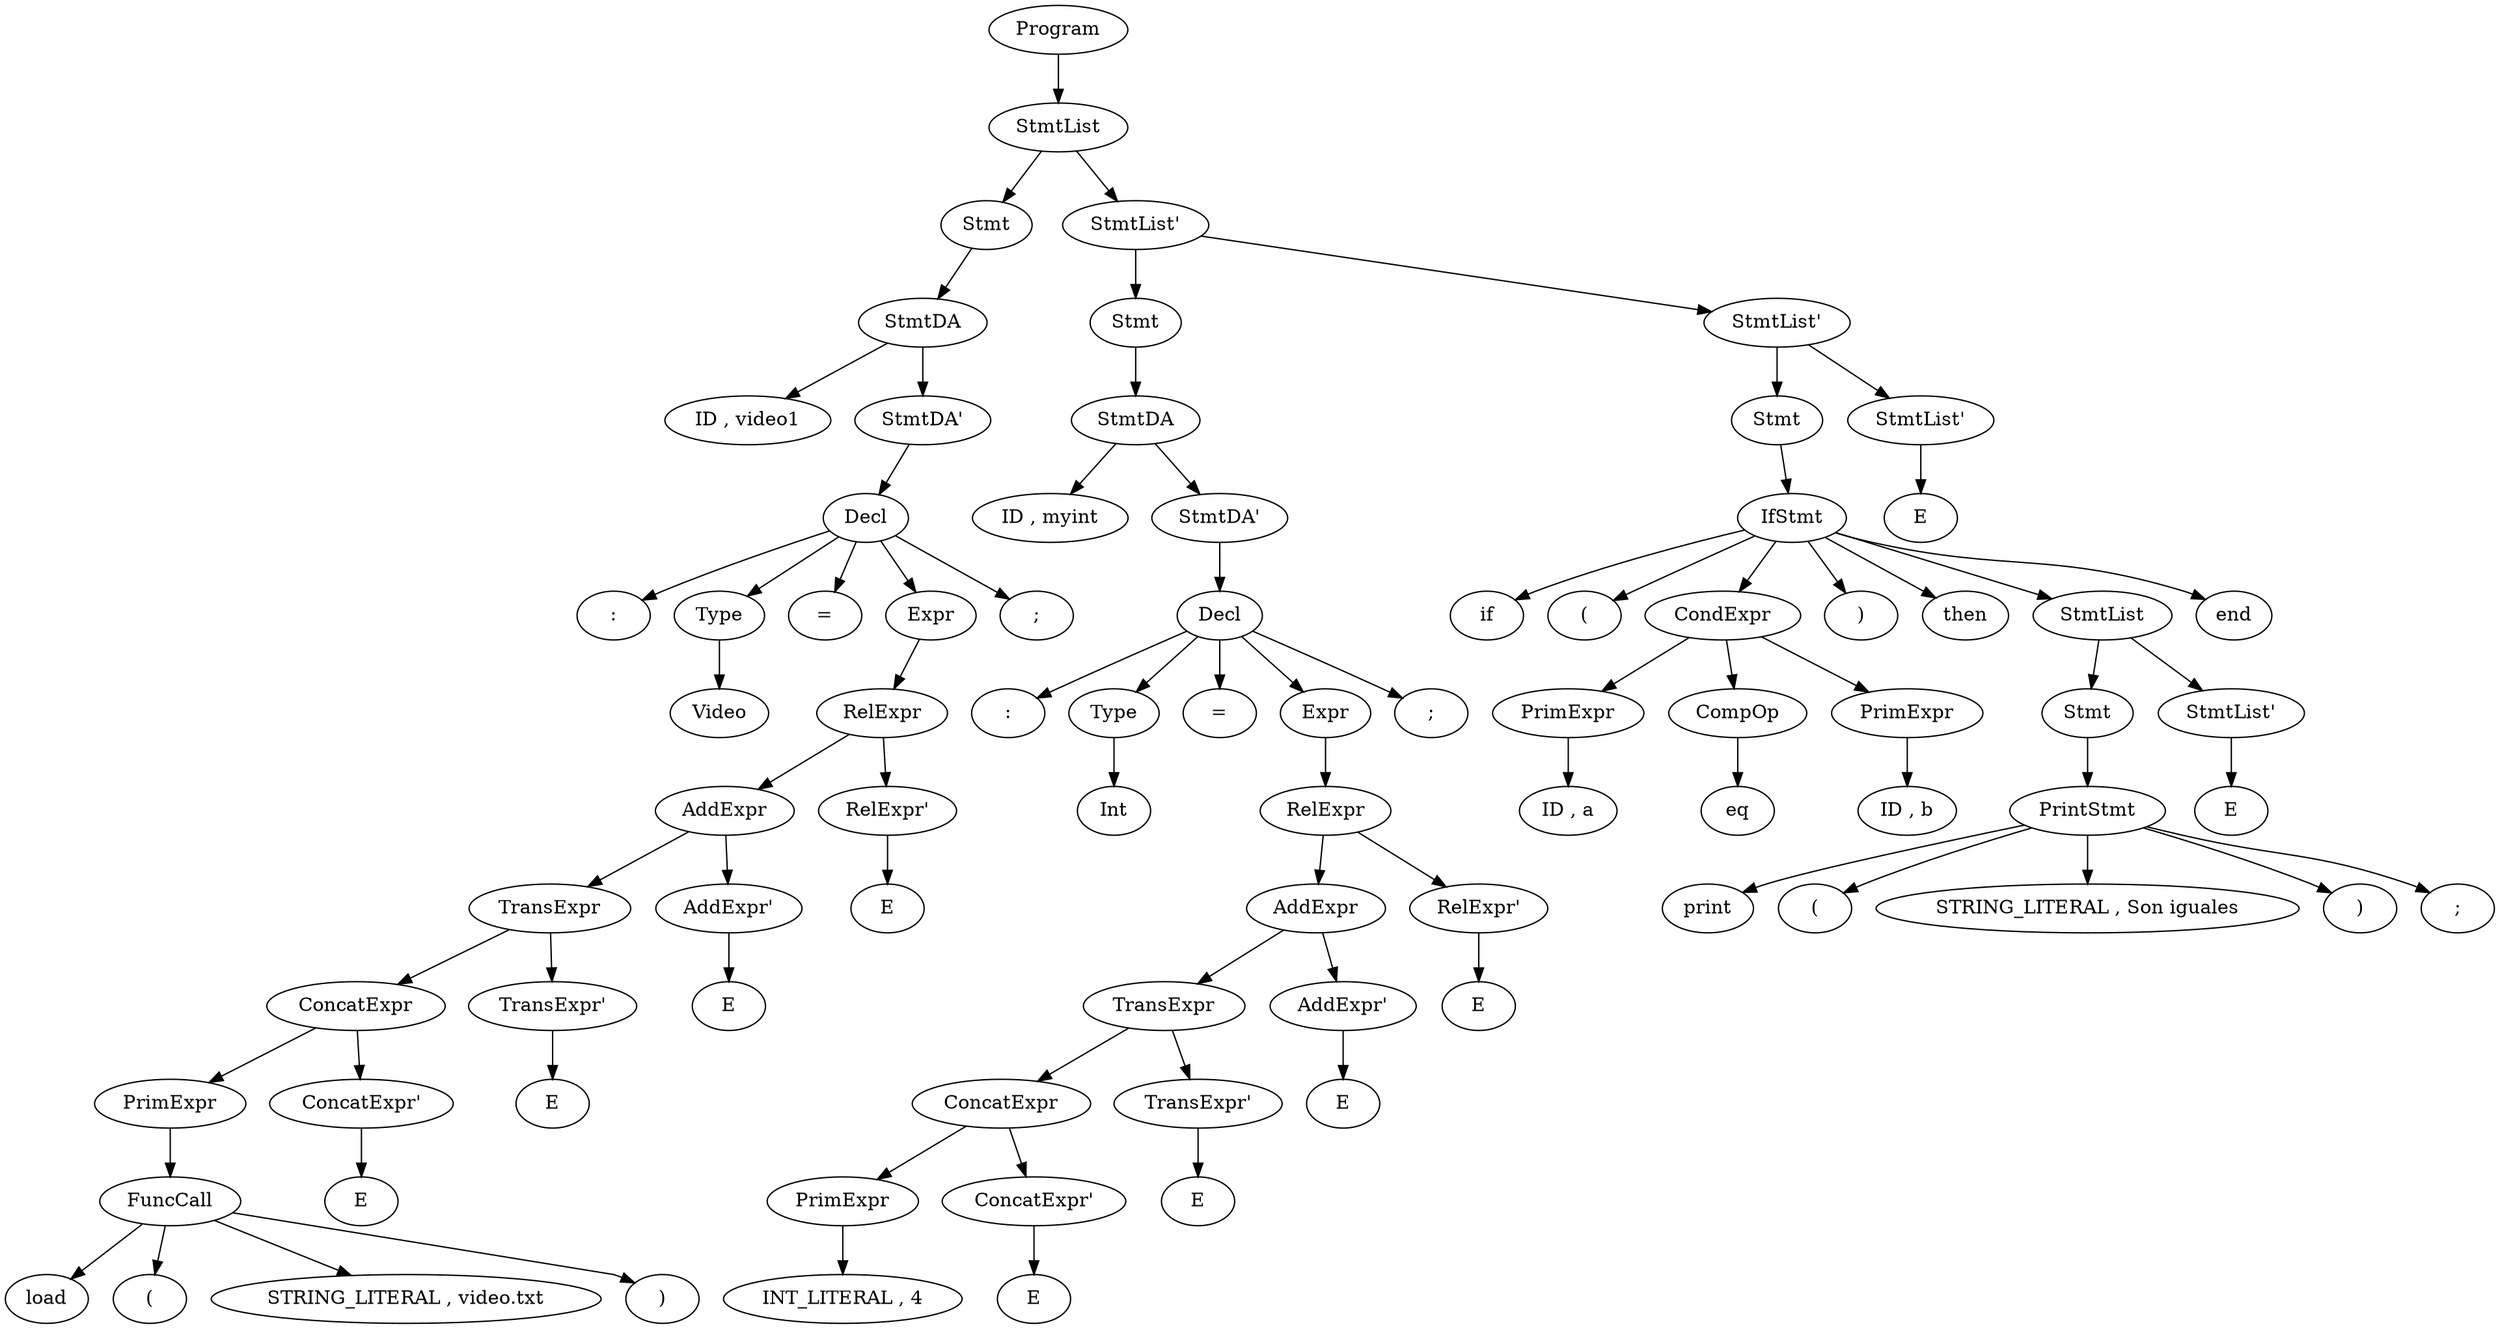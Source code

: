 digraph Tree {
    node [shape=ellipse];
    node0 [label="Program"];
    node0 -> node1;
    node1 [label="StmtList"];
    node1 -> node3;
    node3 [label="Stmt"];
    node3 -> node4;
    node4 [label="StmtDA"];
    node4 -> node6;
    node6 [label="ID , video1"];
    node4 -> node5;
    node5 [label="StmtDA'"];
    node5 -> node7;
    node7 [label="Decl"];
    node7 -> node12;
    node12 [label=":"];
    node7 -> node11;
    node11 [label="Type"];
    node11 -> node13;
    node13 [label="Video"];
    node7 -> node10;
    node10 [label="="];
    node7 -> node9;
    node9 [label="Expr"];
    node9 -> node14;
    node14 [label="RelExpr"];
    node14 -> node16;
    node16 [label="AddExpr"];
    node16 -> node18;
    node18 [label="TransExpr"];
    node18 -> node20;
    node20 [label="ConcatExpr"];
    node20 -> node22;
    node22 [label="PrimExpr"];
    node22 -> node23;
    node23 [label="FuncCall"];
    node23 -> node27;
    node27 [label="load"];
    node23 -> node26;
    node26 [label="("];
    node23 -> node25;
    node25 [label="STRING_LITERAL , video.txt"];
    node23 -> node24;
    node24 [label=")"];
    node20 -> node21;
    node21 [label="ConcatExpr'"];
    node21 -> node28;
    node28 [label="E"];
    node18 -> node19;
    node19 [label="TransExpr'"];
    node19 -> node29;
    node29 [label="E"];
    node16 -> node17;
    node17 [label="AddExpr'"];
    node17 -> node30;
    node30 [label="E"];
    node14 -> node15;
    node15 [label="RelExpr'"];
    node15 -> node31;
    node31 [label="E"];
    node7 -> node8;
    node8 [label=";"];
    node1 -> node2;
    node2 [label="StmtList'"];
    node2 -> node33;
    node33 [label="Stmt"];
    node33 -> node34;
    node34 [label="StmtDA"];
    node34 -> node36;
    node36 [label="ID , myint"];
    node34 -> node35;
    node35 [label="StmtDA'"];
    node35 -> node37;
    node37 [label="Decl"];
    node37 -> node42;
    node42 [label=":"];
    node37 -> node41;
    node41 [label="Type"];
    node41 -> node43;
    node43 [label="Int"];
    node37 -> node40;
    node40 [label="="];
    node37 -> node39;
    node39 [label="Expr"];
    node39 -> node44;
    node44 [label="RelExpr"];
    node44 -> node46;
    node46 [label="AddExpr"];
    node46 -> node48;
    node48 [label="TransExpr"];
    node48 -> node50;
    node50 [label="ConcatExpr"];
    node50 -> node52;
    node52 [label="PrimExpr"];
    node52 -> node53;
    node53 [label="INT_LITERAL , 4"];
    node50 -> node51;
    node51 [label="ConcatExpr'"];
    node51 -> node54;
    node54 [label="E"];
    node48 -> node49;
    node49 [label="TransExpr'"];
    node49 -> node55;
    node55 [label="E"];
    node46 -> node47;
    node47 [label="AddExpr'"];
    node47 -> node56;
    node56 [label="E"];
    node44 -> node45;
    node45 [label="RelExpr'"];
    node45 -> node57;
    node57 [label="E"];
    node37 -> node38;
    node38 [label=";"];
    node2 -> node32;
    node32 [label="StmtList'"];
    node32 -> node59;
    node59 [label="Stmt"];
    node59 -> node60;
    node60 [label="IfStmt"];
    node60 -> node67;
    node67 [label="if"];
    node60 -> node66;
    node66 [label="("];
    node60 -> node65;
    node65 [label="CondExpr"];
    node65 -> node70;
    node70 [label="PrimExpr"];
    node70 -> node71;
    node71 [label="ID , a"];
    node65 -> node69;
    node69 [label="CompOp"];
    node69 -> node72;
    node72 [label="eq"];
    node65 -> node68;
    node68 [label="PrimExpr"];
    node68 -> node73;
    node73 [label="ID , b"];
    node60 -> node64;
    node64 [label=")"];
    node60 -> node63;
    node63 [label="then"];
    node60 -> node62;
    node62 [label="StmtList"];
    node62 -> node75;
    node75 [label="Stmt"];
    node75 -> node76;
    node76 [label="PrintStmt"];
    node76 -> node81;
    node81 [label="print"];
    node76 -> node80;
    node80 [label="("];
    node76 -> node79;
    node79 [label="STRING_LITERAL , Son iguales"];
    node76 -> node78;
    node78 [label=")"];
    node76 -> node77;
    node77 [label=";"];
    node62 -> node74;
    node74 [label="StmtList'"];
    node74 -> node82;
    node82 [label="E"];
    node60 -> node61;
    node61 [label="end"];
    node32 -> node58;
    node58 [label="StmtList'"];
    node58 -> node83;
    node83 [label="E"];
}
